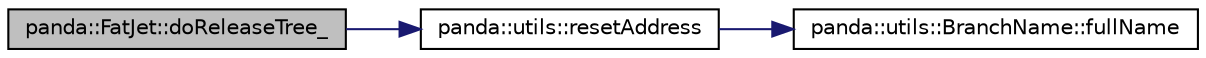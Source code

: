 digraph G
{
  edge [fontname="Helvetica",fontsize="10",labelfontname="Helvetica",labelfontsize="10"];
  node [fontname="Helvetica",fontsize="10",shape=record];
  rankdir=LR;
  Node1 [label="panda::FatJet::doReleaseTree_",height=0.2,width=0.4,color="black", fillcolor="grey75", style="filled" fontcolor="black"];
  Node1 -> Node2 [color="midnightblue",fontsize="10",style="solid"];
  Node2 [label="panda::utils::resetAddress",height=0.2,width=0.4,color="black", fillcolor="white", style="filled",URL="$namespacepanda_1_1utils.html#a82a8530e64fbdf917cf9b8659065f98b"];
  Node2 -> Node3 [color="midnightblue",fontsize="10",style="solid"];
  Node3 [label="panda::utils::BranchName::fullName",height=0.2,width=0.4,color="black", fillcolor="white", style="filled",URL="$classpanda_1_1utils_1_1BranchName.html#a13958ff4a9d554d2c057c600b4f70412",tooltip="Prepend the branch name with &lt;objName.&gt;."];
}
